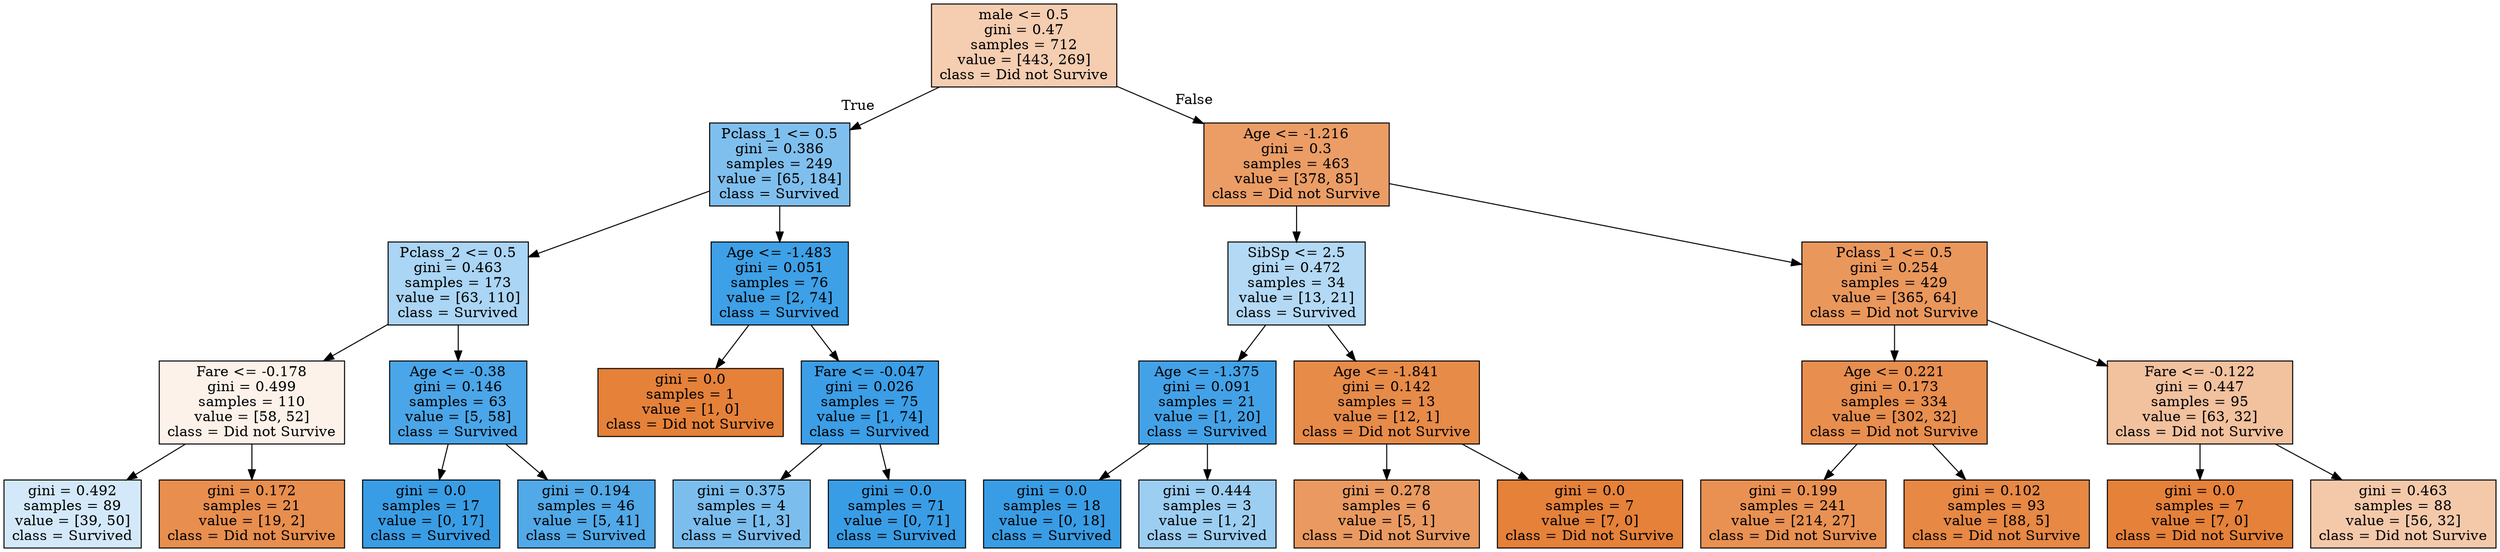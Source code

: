 digraph Tree {
node [shape=box, style="filled", color="black"] ;
0 [label="male <= 0.5\ngini = 0.47\nsamples = 712\nvalue = [443, 269]\nclass = Did not Survive", fillcolor="#e5813964"] ;
1 [label="Pclass_1 <= 0.5\ngini = 0.386\nsamples = 249\nvalue = [65, 184]\nclass = Survived", fillcolor="#399de5a5"] ;
0 -> 1 [labeldistance=2.5, labelangle=45, headlabel="True"] ;
2 [label="Pclass_2 <= 0.5\ngini = 0.463\nsamples = 173\nvalue = [63, 110]\nclass = Survived", fillcolor="#399de56d"] ;
1 -> 2 ;
3 [label="Fare <= -0.178\ngini = 0.499\nsamples = 110\nvalue = [58, 52]\nclass = Did not Survive", fillcolor="#e581391a"] ;
2 -> 3 ;
4 [label="gini = 0.492\nsamples = 89\nvalue = [39, 50]\nclass = Survived", fillcolor="#399de538"] ;
3 -> 4 ;
5 [label="gini = 0.172\nsamples = 21\nvalue = [19, 2]\nclass = Did not Survive", fillcolor="#e58139e4"] ;
3 -> 5 ;
6 [label="Age <= -0.38\ngini = 0.146\nsamples = 63\nvalue = [5, 58]\nclass = Survived", fillcolor="#399de5e9"] ;
2 -> 6 ;
7 [label="gini = 0.0\nsamples = 17\nvalue = [0, 17]\nclass = Survived", fillcolor="#399de5ff"] ;
6 -> 7 ;
8 [label="gini = 0.194\nsamples = 46\nvalue = [5, 41]\nclass = Survived", fillcolor="#399de5e0"] ;
6 -> 8 ;
9 [label="Age <= -1.483\ngini = 0.051\nsamples = 76\nvalue = [2, 74]\nclass = Survived", fillcolor="#399de5f8"] ;
1 -> 9 ;
10 [label="gini = 0.0\nsamples = 1\nvalue = [1, 0]\nclass = Did not Survive", fillcolor="#e58139ff"] ;
9 -> 10 ;
11 [label="Fare <= -0.047\ngini = 0.026\nsamples = 75\nvalue = [1, 74]\nclass = Survived", fillcolor="#399de5fc"] ;
9 -> 11 ;
12 [label="gini = 0.375\nsamples = 4\nvalue = [1, 3]\nclass = Survived", fillcolor="#399de5aa"] ;
11 -> 12 ;
13 [label="gini = 0.0\nsamples = 71\nvalue = [0, 71]\nclass = Survived", fillcolor="#399de5ff"] ;
11 -> 13 ;
14 [label="Age <= -1.216\ngini = 0.3\nsamples = 463\nvalue = [378, 85]\nclass = Did not Survive", fillcolor="#e58139c6"] ;
0 -> 14 [labeldistance=2.5, labelangle=-45, headlabel="False"] ;
15 [label="SibSp <= 2.5\ngini = 0.472\nsamples = 34\nvalue = [13, 21]\nclass = Survived", fillcolor="#399de561"] ;
14 -> 15 ;
16 [label="Age <= -1.375\ngini = 0.091\nsamples = 21\nvalue = [1, 20]\nclass = Survived", fillcolor="#399de5f2"] ;
15 -> 16 ;
17 [label="gini = 0.0\nsamples = 18\nvalue = [0, 18]\nclass = Survived", fillcolor="#399de5ff"] ;
16 -> 17 ;
18 [label="gini = 0.444\nsamples = 3\nvalue = [1, 2]\nclass = Survived", fillcolor="#399de57f"] ;
16 -> 18 ;
19 [label="Age <= -1.841\ngini = 0.142\nsamples = 13\nvalue = [12, 1]\nclass = Did not Survive", fillcolor="#e58139ea"] ;
15 -> 19 ;
20 [label="gini = 0.278\nsamples = 6\nvalue = [5, 1]\nclass = Did not Survive", fillcolor="#e58139cc"] ;
19 -> 20 ;
21 [label="gini = 0.0\nsamples = 7\nvalue = [7, 0]\nclass = Did not Survive", fillcolor="#e58139ff"] ;
19 -> 21 ;
22 [label="Pclass_1 <= 0.5\ngini = 0.254\nsamples = 429\nvalue = [365, 64]\nclass = Did not Survive", fillcolor="#e58139d2"] ;
14 -> 22 ;
23 [label="Age <= 0.221\ngini = 0.173\nsamples = 334\nvalue = [302, 32]\nclass = Did not Survive", fillcolor="#e58139e4"] ;
22 -> 23 ;
24 [label="gini = 0.199\nsamples = 241\nvalue = [214, 27]\nclass = Did not Survive", fillcolor="#e58139df"] ;
23 -> 24 ;
25 [label="gini = 0.102\nsamples = 93\nvalue = [88, 5]\nclass = Did not Survive", fillcolor="#e58139f1"] ;
23 -> 25 ;
26 [label="Fare <= -0.122\ngini = 0.447\nsamples = 95\nvalue = [63, 32]\nclass = Did not Survive", fillcolor="#e581397d"] ;
22 -> 26 ;
27 [label="gini = 0.0\nsamples = 7\nvalue = [7, 0]\nclass = Did not Survive", fillcolor="#e58139ff"] ;
26 -> 27 ;
28 [label="gini = 0.463\nsamples = 88\nvalue = [56, 32]\nclass = Did not Survive", fillcolor="#e581396d"] ;
26 -> 28 ;
}